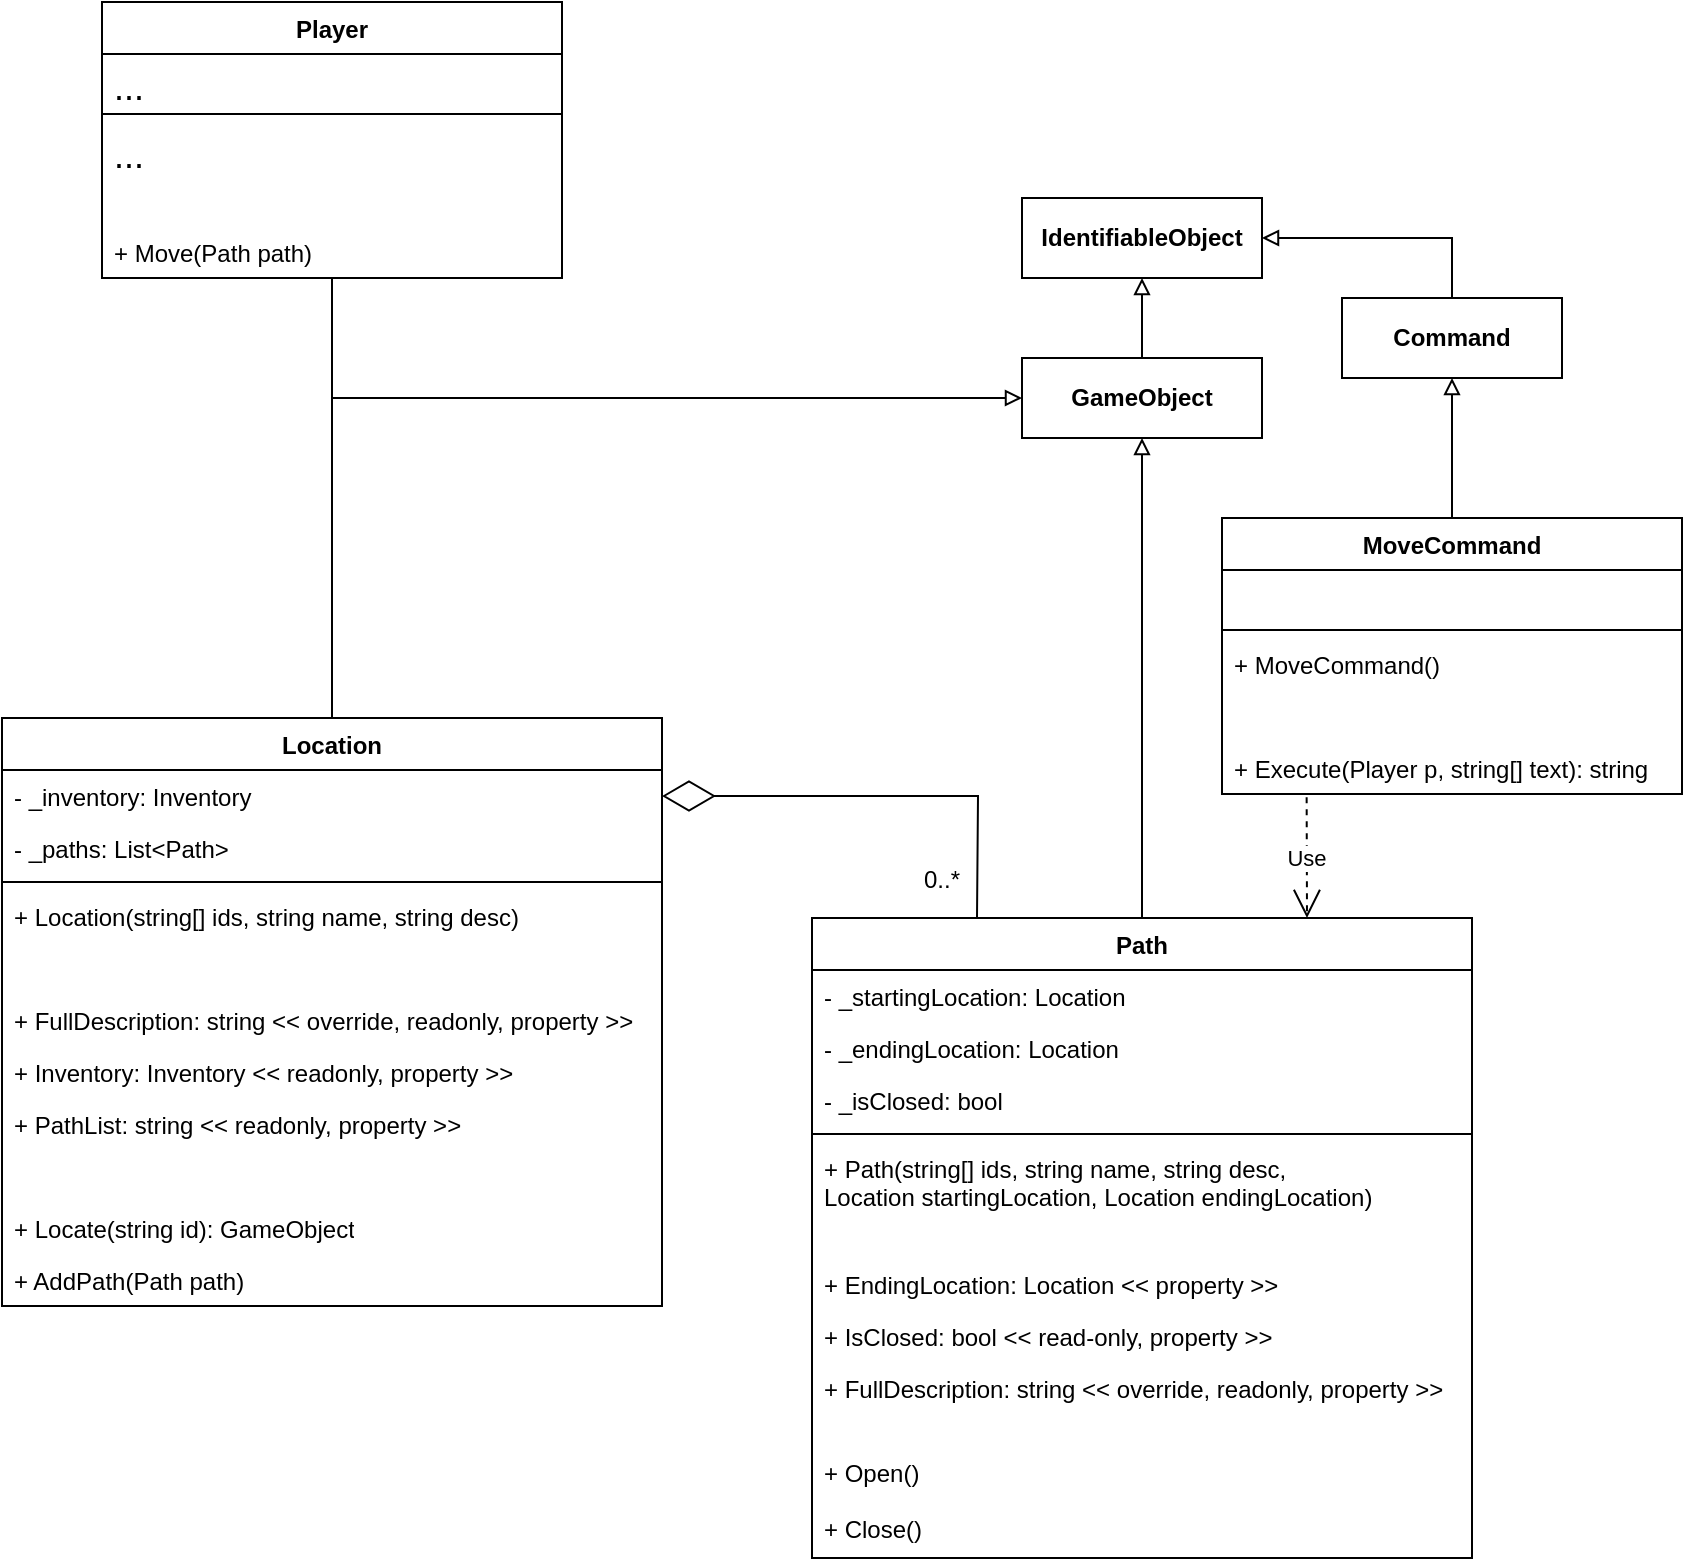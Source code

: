 <mxfile version="21.3.0" type="device">
  <diagram name="Page-1" id="f3TLy5EG4B4kVg0WWTYZ">
    <mxGraphModel dx="1167" dy="768" grid="1" gridSize="10" guides="1" tooltips="1" connect="1" arrows="1" fold="1" page="1" pageScale="1" pageWidth="850" pageHeight="1100" math="0" shadow="0">
      <root>
        <mxCell id="0" />
        <mxCell id="1" parent="0" />
        <mxCell id="h2msIH3IKAY3pXpYXdRw-13" style="edgeStyle=orthogonalEdgeStyle;rounded=0;orthogonalLoop=1;jettySize=auto;html=1;exitX=0.5;exitY=0;exitDx=0;exitDy=0;entryX=0.5;entryY=1;entryDx=0;entryDy=0;endArrow=block;endFill=0;" parent="1" source="h2msIH3IKAY3pXpYXdRw-1" target="h2msIH3IKAY3pXpYXdRw-9" edge="1">
          <mxGeometry relative="1" as="geometry" />
        </mxCell>
        <mxCell id="h2msIH3IKAY3pXpYXdRw-1" value="Path" style="swimlane;fontStyle=1;align=center;verticalAlign=top;childLayout=stackLayout;horizontal=1;startSize=26;horizontalStack=0;resizeParent=1;resizeParentMax=0;resizeLast=0;collapsible=1;marginBottom=0;whiteSpace=wrap;html=1;" parent="1" vertex="1">
          <mxGeometry x="410" y="462" width="330" height="320" as="geometry" />
        </mxCell>
        <mxCell id="h2msIH3IKAY3pXpYXdRw-2" value="- _startingLocation: Location" style="text;strokeColor=none;fillColor=none;align=left;verticalAlign=top;spacingLeft=4;spacingRight=4;overflow=hidden;rotatable=0;points=[[0,0.5],[1,0.5]];portConstraint=eastwest;whiteSpace=wrap;html=1;" parent="h2msIH3IKAY3pXpYXdRw-1" vertex="1">
          <mxGeometry y="26" width="330" height="26" as="geometry" />
        </mxCell>
        <mxCell id="t25vQm9HFxzZCtr9HFoP-2" value="- _endingLocation: Location" style="text;strokeColor=none;fillColor=none;align=left;verticalAlign=top;spacingLeft=4;spacingRight=4;overflow=hidden;rotatable=0;points=[[0,0.5],[1,0.5]];portConstraint=eastwest;whiteSpace=wrap;html=1;" parent="h2msIH3IKAY3pXpYXdRw-1" vertex="1">
          <mxGeometry y="52" width="330" height="26" as="geometry" />
        </mxCell>
        <mxCell id="t25vQm9HFxzZCtr9HFoP-3" value="- _isClosed: bool" style="text;strokeColor=none;fillColor=none;align=left;verticalAlign=top;spacingLeft=4;spacingRight=4;overflow=hidden;rotatable=0;points=[[0,0.5],[1,0.5]];portConstraint=eastwest;whiteSpace=wrap;html=1;" parent="h2msIH3IKAY3pXpYXdRw-1" vertex="1">
          <mxGeometry y="78" width="330" height="26" as="geometry" />
        </mxCell>
        <mxCell id="h2msIH3IKAY3pXpYXdRw-3" value="" style="line;strokeWidth=1;fillColor=none;align=left;verticalAlign=middle;spacingTop=-1;spacingLeft=3;spacingRight=3;rotatable=0;labelPosition=right;points=[];portConstraint=eastwest;strokeColor=inherit;" parent="h2msIH3IKAY3pXpYXdRw-1" vertex="1">
          <mxGeometry y="104" width="330" height="8" as="geometry" />
        </mxCell>
        <mxCell id="h2msIH3IKAY3pXpYXdRw-4" value="+ Path(string[] ids, string name, string desc, &lt;br&gt;Location startingLocation, Location endingLocation)" style="text;strokeColor=none;fillColor=none;align=left;verticalAlign=top;spacingLeft=4;spacingRight=4;overflow=hidden;rotatable=0;points=[[0,0.5],[1,0.5]];portConstraint=eastwest;whiteSpace=wrap;html=1;" parent="h2msIH3IKAY3pXpYXdRw-1" vertex="1">
          <mxGeometry y="112" width="330" height="38" as="geometry" />
        </mxCell>
        <mxCell id="t25vQm9HFxzZCtr9HFoP-4" value="&amp;nbsp;" style="text;strokeColor=none;fillColor=none;align=left;verticalAlign=top;spacingLeft=4;spacingRight=4;overflow=hidden;rotatable=0;points=[[0,0.5],[1,0.5]];portConstraint=eastwest;whiteSpace=wrap;html=1;" parent="h2msIH3IKAY3pXpYXdRw-1" vertex="1">
          <mxGeometry y="150" width="330" height="20" as="geometry" />
        </mxCell>
        <mxCell id="WjsfetCY35Pf8J2pcgal-4" value="+ EndingLocation: Location &amp;lt;&amp;lt; property &amp;gt;&amp;gt;" style="text;strokeColor=none;fillColor=none;align=left;verticalAlign=top;spacingLeft=4;spacingRight=4;overflow=hidden;rotatable=0;points=[[0,0.5],[1,0.5]];portConstraint=eastwest;whiteSpace=wrap;html=1;" parent="h2msIH3IKAY3pXpYXdRw-1" vertex="1">
          <mxGeometry y="170" width="330" height="26" as="geometry" />
        </mxCell>
        <mxCell id="t25vQm9HFxzZCtr9HFoP-5" value="+ IsClosed: bool &amp;lt;&amp;lt; read-only, property &amp;gt;&amp;gt;" style="text;strokeColor=none;fillColor=none;align=left;verticalAlign=top;spacingLeft=4;spacingRight=4;overflow=hidden;rotatable=0;points=[[0,0.5],[1,0.5]];portConstraint=eastwest;whiteSpace=wrap;html=1;" parent="h2msIH3IKAY3pXpYXdRw-1" vertex="1">
          <mxGeometry y="196" width="330" height="26" as="geometry" />
        </mxCell>
        <mxCell id="WjsfetCY35Pf8J2pcgal-1" value="+ FullDescription: string &amp;lt;&amp;lt; override, readonly, property &amp;gt;&amp;gt;" style="text;strokeColor=none;fillColor=none;align=left;verticalAlign=top;spacingLeft=4;spacingRight=4;overflow=hidden;rotatable=0;points=[[0,0.5],[1,0.5]];portConstraint=eastwest;whiteSpace=wrap;html=1;" parent="h2msIH3IKAY3pXpYXdRw-1" vertex="1">
          <mxGeometry y="222" width="330" height="28" as="geometry" />
        </mxCell>
        <mxCell id="WjsfetCY35Pf8J2pcgal-2" value="&amp;nbsp;" style="text;strokeColor=none;fillColor=none;align=left;verticalAlign=top;spacingLeft=4;spacingRight=4;overflow=hidden;rotatable=0;points=[[0,0.5],[1,0.5]];portConstraint=eastwest;whiteSpace=wrap;html=1;" parent="h2msIH3IKAY3pXpYXdRw-1" vertex="1">
          <mxGeometry y="250" width="330" height="14" as="geometry" />
        </mxCell>
        <mxCell id="WjsfetCY35Pf8J2pcgal-3" value="+ Open()" style="text;strokeColor=none;fillColor=none;align=left;verticalAlign=top;spacingLeft=4;spacingRight=4;overflow=hidden;rotatable=0;points=[[0,0.5],[1,0.5]];portConstraint=eastwest;whiteSpace=wrap;html=1;" parent="h2msIH3IKAY3pXpYXdRw-1" vertex="1">
          <mxGeometry y="264" width="330" height="28" as="geometry" />
        </mxCell>
        <mxCell id="WjsfetCY35Pf8J2pcgal-5" value="+ Close()" style="text;strokeColor=none;fillColor=none;align=left;verticalAlign=top;spacingLeft=4;spacingRight=4;overflow=hidden;rotatable=0;points=[[0,0.5],[1,0.5]];portConstraint=eastwest;whiteSpace=wrap;html=1;" parent="h2msIH3IKAY3pXpYXdRw-1" vertex="1">
          <mxGeometry y="292" width="330" height="28" as="geometry" />
        </mxCell>
        <mxCell id="h2msIH3IKAY3pXpYXdRw-5" value="&lt;b&gt;IdentifiableObject&lt;/b&gt;" style="html=1;whiteSpace=wrap;" parent="1" vertex="1">
          <mxGeometry x="515" y="102" width="120" height="40" as="geometry" />
        </mxCell>
        <mxCell id="h2msIH3IKAY3pXpYXdRw-12" style="edgeStyle=orthogonalEdgeStyle;rounded=0;orthogonalLoop=1;jettySize=auto;html=1;exitX=0.5;exitY=0;exitDx=0;exitDy=0;entryX=0.5;entryY=1;entryDx=0;entryDy=0;endArrow=block;endFill=0;" parent="1" source="h2msIH3IKAY3pXpYXdRw-9" target="h2msIH3IKAY3pXpYXdRw-5" edge="1">
          <mxGeometry relative="1" as="geometry" />
        </mxCell>
        <mxCell id="h2msIH3IKAY3pXpYXdRw-9" value="&lt;b&gt;GameObject&lt;/b&gt;" style="html=1;whiteSpace=wrap;" parent="1" vertex="1">
          <mxGeometry x="515" y="182" width="120" height="40" as="geometry" />
        </mxCell>
        <mxCell id="h2msIH3IKAY3pXpYXdRw-11" style="edgeStyle=orthogonalEdgeStyle;rounded=0;orthogonalLoop=1;jettySize=auto;html=1;exitX=0.5;exitY=0;exitDx=0;exitDy=0;entryX=1;entryY=0.5;entryDx=0;entryDy=0;endArrow=block;endFill=0;" parent="1" source="h2msIH3IKAY3pXpYXdRw-10" target="h2msIH3IKAY3pXpYXdRw-5" edge="1">
          <mxGeometry relative="1" as="geometry" />
        </mxCell>
        <mxCell id="h2msIH3IKAY3pXpYXdRw-10" value="&lt;b&gt;Command&lt;/b&gt;" style="html=1;whiteSpace=wrap;" parent="1" vertex="1">
          <mxGeometry x="675" y="152" width="110" height="40" as="geometry" />
        </mxCell>
        <mxCell id="h2msIH3IKAY3pXpYXdRw-18" style="edgeStyle=orthogonalEdgeStyle;rounded=0;orthogonalLoop=1;jettySize=auto;html=1;exitX=0.5;exitY=0;exitDx=0;exitDy=0;entryX=0.5;entryY=1;entryDx=0;entryDy=0;endArrow=block;endFill=0;" parent="1" source="h2msIH3IKAY3pXpYXdRw-14" target="h2msIH3IKAY3pXpYXdRw-10" edge="1">
          <mxGeometry relative="1" as="geometry" />
        </mxCell>
        <mxCell id="h2msIH3IKAY3pXpYXdRw-14" value="MoveCommand" style="swimlane;fontStyle=1;align=center;verticalAlign=top;childLayout=stackLayout;horizontal=1;startSize=26;horizontalStack=0;resizeParent=1;resizeParentMax=0;resizeLast=0;collapsible=1;marginBottom=0;whiteSpace=wrap;html=1;" parent="1" vertex="1">
          <mxGeometry x="615" y="262" width="230" height="138" as="geometry" />
        </mxCell>
        <mxCell id="h2msIH3IKAY3pXpYXdRw-15" value="&amp;nbsp;" style="text;strokeColor=none;fillColor=none;align=left;verticalAlign=top;spacingLeft=4;spacingRight=4;overflow=hidden;rotatable=0;points=[[0,0.5],[1,0.5]];portConstraint=eastwest;whiteSpace=wrap;html=1;" parent="h2msIH3IKAY3pXpYXdRw-14" vertex="1">
          <mxGeometry y="26" width="230" height="26" as="geometry" />
        </mxCell>
        <mxCell id="h2msIH3IKAY3pXpYXdRw-16" value="" style="line;strokeWidth=1;fillColor=none;align=left;verticalAlign=middle;spacingTop=-1;spacingLeft=3;spacingRight=3;rotatable=0;labelPosition=right;points=[];portConstraint=eastwest;strokeColor=inherit;" parent="h2msIH3IKAY3pXpYXdRw-14" vertex="1">
          <mxGeometry y="52" width="230" height="8" as="geometry" />
        </mxCell>
        <mxCell id="h2msIH3IKAY3pXpYXdRw-17" value="+ MoveCommand()" style="text;strokeColor=none;fillColor=none;align=left;verticalAlign=top;spacingLeft=4;spacingRight=4;overflow=hidden;rotatable=0;points=[[0,0.5],[1,0.5]];portConstraint=eastwest;whiteSpace=wrap;html=1;" parent="h2msIH3IKAY3pXpYXdRw-14" vertex="1">
          <mxGeometry y="60" width="230" height="26" as="geometry" />
        </mxCell>
        <mxCell id="WjsfetCY35Pf8J2pcgal-84" value="&amp;nbsp;" style="text;strokeColor=none;fillColor=none;align=left;verticalAlign=top;spacingLeft=4;spacingRight=4;overflow=hidden;rotatable=0;points=[[0,0.5],[1,0.5]];portConstraint=eastwest;whiteSpace=wrap;html=1;" parent="h2msIH3IKAY3pXpYXdRw-14" vertex="1">
          <mxGeometry y="86" width="230" height="26" as="geometry" />
        </mxCell>
        <mxCell id="WjsfetCY35Pf8J2pcgal-85" value="+ Execute(Player p, string[] text): string" style="text;strokeColor=none;fillColor=none;align=left;verticalAlign=top;spacingLeft=4;spacingRight=4;overflow=hidden;rotatable=0;points=[[0,0.5],[1,0.5]];portConstraint=eastwest;whiteSpace=wrap;html=1;" parent="h2msIH3IKAY3pXpYXdRw-14" vertex="1">
          <mxGeometry y="112" width="230" height="26" as="geometry" />
        </mxCell>
        <mxCell id="WjsfetCY35Pf8J2pcgal-95" style="edgeStyle=orthogonalEdgeStyle;rounded=0;orthogonalLoop=1;jettySize=auto;html=1;exitX=0.5;exitY=0;exitDx=0;exitDy=0;entryX=0;entryY=0.5;entryDx=0;entryDy=0;endArrow=block;endFill=0;" parent="1" source="t25vQm9HFxzZCtr9HFoP-7" target="h2msIH3IKAY3pXpYXdRw-9" edge="1">
          <mxGeometry relative="1" as="geometry" />
        </mxCell>
        <mxCell id="t25vQm9HFxzZCtr9HFoP-7" value="Location" style="swimlane;fontStyle=1;align=center;verticalAlign=top;childLayout=stackLayout;horizontal=1;startSize=26;horizontalStack=0;resizeParent=1;resizeParentMax=0;resizeLast=0;collapsible=1;marginBottom=0;whiteSpace=wrap;html=1;" parent="1" vertex="1">
          <mxGeometry x="5" y="362" width="330" height="294" as="geometry" />
        </mxCell>
        <mxCell id="t25vQm9HFxzZCtr9HFoP-8" value="- _inventory: Inventory" style="text;strokeColor=none;fillColor=none;align=left;verticalAlign=top;spacingLeft=4;spacingRight=4;overflow=hidden;rotatable=0;points=[[0,0.5],[1,0.5]];portConstraint=eastwest;whiteSpace=wrap;html=1;" parent="t25vQm9HFxzZCtr9HFoP-7" vertex="1">
          <mxGeometry y="26" width="330" height="26" as="geometry" />
        </mxCell>
        <mxCell id="WjsfetCY35Pf8J2pcgal-87" value="- _paths: List&amp;lt;Path&amp;gt;" style="text;strokeColor=none;fillColor=none;align=left;verticalAlign=top;spacingLeft=4;spacingRight=4;overflow=hidden;rotatable=0;points=[[0,0.5],[1,0.5]];portConstraint=eastwest;whiteSpace=wrap;html=1;" parent="t25vQm9HFxzZCtr9HFoP-7" vertex="1">
          <mxGeometry y="52" width="330" height="26" as="geometry" />
        </mxCell>
        <mxCell id="t25vQm9HFxzZCtr9HFoP-9" value="" style="line;strokeWidth=1;fillColor=none;align=left;verticalAlign=middle;spacingTop=-1;spacingLeft=3;spacingRight=3;rotatable=0;labelPosition=right;points=[];portConstraint=eastwest;strokeColor=inherit;" parent="t25vQm9HFxzZCtr9HFoP-7" vertex="1">
          <mxGeometry y="78" width="330" height="8" as="geometry" />
        </mxCell>
        <mxCell id="t25vQm9HFxzZCtr9HFoP-10" value="+ Location(string[] ids, string name, string desc)" style="text;strokeColor=none;fillColor=none;align=left;verticalAlign=top;spacingLeft=4;spacingRight=4;overflow=hidden;rotatable=0;points=[[0,0.5],[1,0.5]];portConstraint=eastwest;whiteSpace=wrap;html=1;" parent="t25vQm9HFxzZCtr9HFoP-7" vertex="1">
          <mxGeometry y="86" width="330" height="26" as="geometry" />
        </mxCell>
        <mxCell id="WjsfetCY35Pf8J2pcgal-88" value="&amp;nbsp;" style="text;strokeColor=none;fillColor=none;align=left;verticalAlign=top;spacingLeft=4;spacingRight=4;overflow=hidden;rotatable=0;points=[[0,0.5],[1,0.5]];portConstraint=eastwest;whiteSpace=wrap;html=1;" parent="t25vQm9HFxzZCtr9HFoP-7" vertex="1">
          <mxGeometry y="112" width="330" height="26" as="geometry" />
        </mxCell>
        <mxCell id="WjsfetCY35Pf8J2pcgal-90" value="+ FullDescription: string &amp;lt;&amp;lt; override, readonly, property &amp;gt;&amp;gt;" style="text;strokeColor=none;fillColor=none;align=left;verticalAlign=top;spacingLeft=4;spacingRight=4;overflow=hidden;rotatable=0;points=[[0,0.5],[1,0.5]];portConstraint=eastwest;whiteSpace=wrap;html=1;" parent="t25vQm9HFxzZCtr9HFoP-7" vertex="1">
          <mxGeometry y="138" width="330" height="26" as="geometry" />
        </mxCell>
        <mxCell id="WjsfetCY35Pf8J2pcgal-92" value="+ Inventory: Inventory &amp;lt;&amp;lt; readonly, property &amp;gt;&amp;gt;" style="text;strokeColor=none;fillColor=none;align=left;verticalAlign=top;spacingLeft=4;spacingRight=4;overflow=hidden;rotatable=0;points=[[0,0.5],[1,0.5]];portConstraint=eastwest;whiteSpace=wrap;html=1;" parent="t25vQm9HFxzZCtr9HFoP-7" vertex="1">
          <mxGeometry y="164" width="330" height="26" as="geometry" />
        </mxCell>
        <mxCell id="WjsfetCY35Pf8J2pcgal-93" value="+ PathList: string &amp;lt;&amp;lt; readonly, property &amp;gt;&amp;gt;" style="text;strokeColor=none;fillColor=none;align=left;verticalAlign=top;spacingLeft=4;spacingRight=4;overflow=hidden;rotatable=0;points=[[0,0.5],[1,0.5]];portConstraint=eastwest;whiteSpace=wrap;html=1;" parent="t25vQm9HFxzZCtr9HFoP-7" vertex="1">
          <mxGeometry y="190" width="330" height="26" as="geometry" />
        </mxCell>
        <mxCell id="WjsfetCY35Pf8J2pcgal-91" value="&amp;nbsp;" style="text;strokeColor=none;fillColor=none;align=left;verticalAlign=top;spacingLeft=4;spacingRight=4;overflow=hidden;rotatable=0;points=[[0,0.5],[1,0.5]];portConstraint=eastwest;whiteSpace=wrap;html=1;" parent="t25vQm9HFxzZCtr9HFoP-7" vertex="1">
          <mxGeometry y="216" width="330" height="26" as="geometry" />
        </mxCell>
        <mxCell id="WjsfetCY35Pf8J2pcgal-89" value="+ Locate(string id): GameObject" style="text;strokeColor=none;fillColor=none;align=left;verticalAlign=top;spacingLeft=4;spacingRight=4;overflow=hidden;rotatable=0;points=[[0,0.5],[1,0.5]];portConstraint=eastwest;whiteSpace=wrap;html=1;" parent="t25vQm9HFxzZCtr9HFoP-7" vertex="1">
          <mxGeometry y="242" width="330" height="26" as="geometry" />
        </mxCell>
        <mxCell id="WjsfetCY35Pf8J2pcgal-94" value="+ AddPath(Path path)" style="text;strokeColor=none;fillColor=none;align=left;verticalAlign=top;spacingLeft=4;spacingRight=4;overflow=hidden;rotatable=0;points=[[0,0.5],[1,0.5]];portConstraint=eastwest;whiteSpace=wrap;html=1;" parent="t25vQm9HFxzZCtr9HFoP-7" vertex="1">
          <mxGeometry y="268" width="330" height="26" as="geometry" />
        </mxCell>
        <mxCell id="WjsfetCY35Pf8J2pcgal-101" value="Use" style="endArrow=open;endSize=12;dashed=1;html=1;rounded=0;exitX=0.184;exitY=1.062;exitDx=0;exitDy=0;exitPerimeter=0;entryX=0.75;entryY=0;entryDx=0;entryDy=0;" parent="1" source="WjsfetCY35Pf8J2pcgal-85" target="h2msIH3IKAY3pXpYXdRw-1" edge="1">
          <mxGeometry width="160" relative="1" as="geometry">
            <mxPoint x="315" y="452" as="sourcePoint" />
            <mxPoint x="475" y="452" as="targetPoint" />
          </mxGeometry>
        </mxCell>
        <mxCell id="4uNOMAOlJ5MBVQs1CMOP-1" value="" style="endArrow=diamondThin;endFill=0;endSize=24;html=1;rounded=0;exitX=0.25;exitY=0;exitDx=0;exitDy=0;entryX=1;entryY=0.5;entryDx=0;entryDy=0;" parent="1" source="h2msIH3IKAY3pXpYXdRw-1" target="t25vQm9HFxzZCtr9HFoP-8" edge="1">
          <mxGeometry width="160" relative="1" as="geometry">
            <mxPoint x="455" y="522" as="sourcePoint" />
            <mxPoint x="615" y="522" as="targetPoint" />
            <Array as="points">
              <mxPoint x="493" y="401" />
              <mxPoint x="375" y="401" />
            </Array>
          </mxGeometry>
        </mxCell>
        <mxCell id="4uNOMAOlJ5MBVQs1CMOP-2" value="0..*" style="text;html=1;strokeColor=none;fillColor=none;align=center;verticalAlign=middle;whiteSpace=wrap;rounded=0;" parent="1" vertex="1">
          <mxGeometry x="445" y="428" width="60" height="30" as="geometry" />
        </mxCell>
        <mxCell id="4uNOMAOlJ5MBVQs1CMOP-3" value="Player" style="swimlane;fontStyle=1;align=center;verticalAlign=top;childLayout=stackLayout;horizontal=1;startSize=26;horizontalStack=0;resizeParent=1;resizeParentMax=0;resizeLast=0;collapsible=1;marginBottom=0;whiteSpace=wrap;html=1;" parent="1" vertex="1">
          <mxGeometry x="55" y="4" width="230" height="138" as="geometry" />
        </mxCell>
        <mxCell id="4uNOMAOlJ5MBVQs1CMOP-4" value="&lt;font style=&quot;font-size: 18px;&quot;&gt;...&lt;/font&gt;" style="text;strokeColor=none;fillColor=none;align=left;verticalAlign=top;spacingLeft=4;spacingRight=4;overflow=hidden;rotatable=0;points=[[0,0.5],[1,0.5]];portConstraint=eastwest;whiteSpace=wrap;html=1;" parent="4uNOMAOlJ5MBVQs1CMOP-3" vertex="1">
          <mxGeometry y="26" width="230" height="26" as="geometry" />
        </mxCell>
        <mxCell id="4uNOMAOlJ5MBVQs1CMOP-5" value="" style="line;strokeWidth=1;fillColor=none;align=left;verticalAlign=middle;spacingTop=-1;spacingLeft=3;spacingRight=3;rotatable=0;labelPosition=right;points=[];portConstraint=eastwest;strokeColor=inherit;" parent="4uNOMAOlJ5MBVQs1CMOP-3" vertex="1">
          <mxGeometry y="52" width="230" height="8" as="geometry" />
        </mxCell>
        <mxCell id="4uNOMAOlJ5MBVQs1CMOP-6" value="&lt;font style=&quot;font-size: 18px;&quot;&gt;...&lt;/font&gt;" style="text;strokeColor=none;fillColor=none;align=left;verticalAlign=top;spacingLeft=4;spacingRight=4;overflow=hidden;rotatable=0;points=[[0,0.5],[1,0.5]];portConstraint=eastwest;whiteSpace=wrap;html=1;" parent="4uNOMAOlJ5MBVQs1CMOP-3" vertex="1">
          <mxGeometry y="60" width="230" height="26" as="geometry" />
        </mxCell>
        <mxCell id="4uNOMAOlJ5MBVQs1CMOP-10" style="edgeStyle=orthogonalEdgeStyle;rounded=0;orthogonalLoop=1;jettySize=auto;html=1;endArrow=none;endFill=0;" parent="4uNOMAOlJ5MBVQs1CMOP-3" source="4uNOMAOlJ5MBVQs1CMOP-8" edge="1">
          <mxGeometry relative="1" as="geometry">
            <mxPoint x="440" y="198" as="targetPoint" />
            <Array as="points">
              <mxPoint x="115" y="198" />
            </Array>
          </mxGeometry>
        </mxCell>
        <mxCell id="4uNOMAOlJ5MBVQs1CMOP-7" value="&amp;nbsp;" style="text;strokeColor=none;fillColor=none;align=left;verticalAlign=top;spacingLeft=4;spacingRight=4;overflow=hidden;rotatable=0;points=[[0,0.5],[1,0.5]];portConstraint=eastwest;whiteSpace=wrap;html=1;" parent="4uNOMAOlJ5MBVQs1CMOP-3" vertex="1">
          <mxGeometry y="86" width="230" height="26" as="geometry" />
        </mxCell>
        <mxCell id="4uNOMAOlJ5MBVQs1CMOP-8" value="+ Move(Path path)" style="text;strokeColor=none;fillColor=none;align=left;verticalAlign=top;spacingLeft=4;spacingRight=4;overflow=hidden;rotatable=0;points=[[0,0.5],[1,0.5]];portConstraint=eastwest;whiteSpace=wrap;html=1;" parent="4uNOMAOlJ5MBVQs1CMOP-3" vertex="1">
          <mxGeometry y="112" width="230" height="26" as="geometry" />
        </mxCell>
      </root>
    </mxGraphModel>
  </diagram>
</mxfile>
